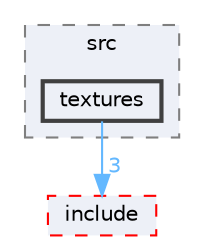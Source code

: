 digraph "/home/ssergiu/projects/cub3d/external/MLX42/src/textures"
{
 // INTERACTIVE_SVG=YES
 // LATEX_PDF_SIZE
  bgcolor="transparent";
  edge [fontname=Helvetica,fontsize=10,labelfontname=Helvetica,labelfontsize=10];
  node [fontname=Helvetica,fontsize=10,shape=box,height=0.2,width=0.4];
  compound=true
  subgraph clusterdir_3a2dbc2ec19938df6e0d0cce93f3a22c {
    graph [ bgcolor="#edf0f7", pencolor="grey50", label="src", fontname=Helvetica,fontsize=10 style="filled,dashed", URL="dir_3a2dbc2ec19938df6e0d0cce93f3a22c.html",tooltip=""]
  dir_643788a1e9fb76feea5df9b0f92d9539 [label="textures", fillcolor="#edf0f7", color="grey25", style="filled,bold", URL="dir_643788a1e9fb76feea5df9b0f92d9539.html",tooltip=""];
  }
  dir_57f9f8135cb30bcd09741815a2d87e1d [label="include", fillcolor="#edf0f7", color="red", style="filled,dashed", URL="dir_57f9f8135cb30bcd09741815a2d87e1d.html",tooltip=""];
  dir_643788a1e9fb76feea5df9b0f92d9539->dir_57f9f8135cb30bcd09741815a2d87e1d [headlabel="3", labeldistance=1.5 headhref="dir_000033_000012.html" color="steelblue1" fontcolor="steelblue1"];
}
